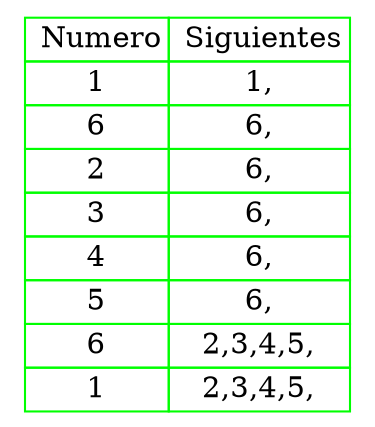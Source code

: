 digraph H {
tbl [
shape=plaintext 
label=<
<table border='0' cellborder='1' color='green' cellspacing='0'>
<tr><td> Numero</td><td> Siguientes</td></tr><tr><td>1</td><td>1,</td></tr>
<tr><td>6</td><td>6,</td></tr>
<tr><td>2</td><td>6,</td></tr>
<tr><td>3</td><td>6,</td></tr>
<tr><td>4</td><td>6,</td></tr>
<tr><td>5</td><td>6,</td></tr>
<tr><td>6</td><td>2,3,4,5,</td></tr>
<tr><td>1</td><td>2,3,4,5,</td></tr>
</table> 
>];
}